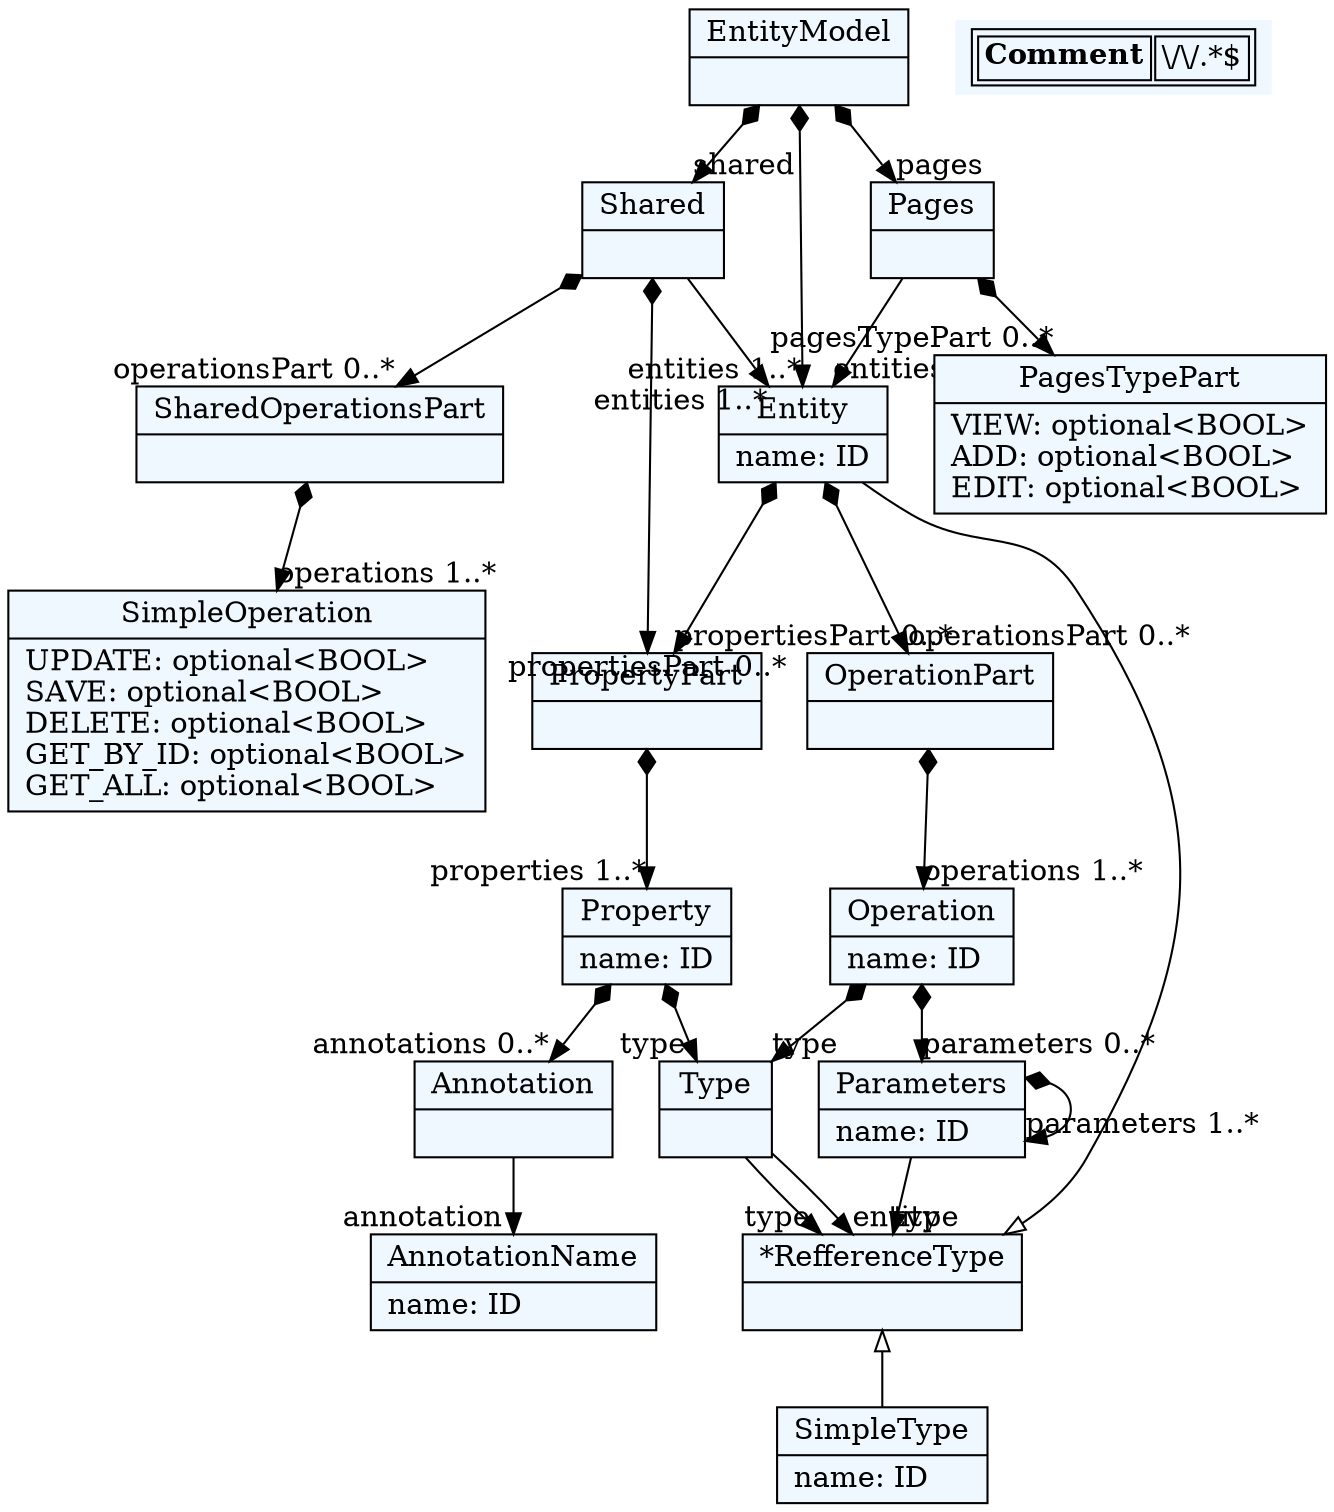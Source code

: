 
    digraph textX {
    fontname = "Bitstream Vera Sans"
    fontsize = 8
    node[
        shape=record,
        style=filled,
        fillcolor=aliceblue
    ]
    nodesep = 0.3
    edge[dir=black,arrowtail=empty]


14836000[ label="{EntityModel|}"]

12574512[ label="{Entity|name: ID\l}"]

14825520[ label="{PropertyPart|}"]

12974240[ label="{Property|name: ID\l}"]

13706624[ label="{Type|}"]

13699648[ label="{Annotation|}"]

14794976[ label="{AnnotationName|name: ID\l}"]

15029728[ label="{*RefferenceType|}"]

14794032[ label="{SimpleType|name: ID\l}"]

15035264[ label="{OperationPart|}"]

15040800[ label="{Operation|name: ID\l}"]

15048048[ label="{Parameters|name: ID\l}"]

15052992[ label="{Shared|}"]

15058528[ label="{SharedOperationsPart|}"]

15064064[ label="{SimpleOperation|UPDATE: optional\<BOOL\>\lSAVE: optional\<BOOL\>\lDELETE: optional\<BOOL\>\lGET_BY_ID: optional\<BOOL\>\lGET_ALL: optional\<BOOL\>\l}"]

15070192[ label="{Pages|}"]

15038800[ label="{PagesTypePart|VIEW: optional\<BOOL\>\lADD: optional\<BOOL\>\lEDIT: optional\<BOOL\>\l}"]



14836000 -> 12574512[arrowtail=diamond, dir=both, headlabel="entities 1..*"]
14836000 -> 15052992[arrowtail=diamond, dir=both, headlabel="shared "]
14836000 -> 15070192[arrowtail=diamond, dir=both, headlabel="pages "]
12574512 -> 14825520[arrowtail=diamond, dir=both, headlabel="propertiesPart 0..*"]
12574512 -> 15035264[arrowtail=diamond, dir=both, headlabel="operationsPart 0..*"]
14825520 -> 12974240[arrowtail=diamond, dir=both, headlabel="properties 1..*"]
12974240 -> 13699648[arrowtail=diamond, dir=both, headlabel="annotations 0..*"]
12974240 -> 13706624[arrowtail=diamond, dir=both, headlabel="type "]
13706624 -> 15029728[headlabel="type "]
13706624 -> 15029728[headlabel="entity "]
13699648 -> 14794976[headlabel="annotation "]
15029728 -> 14794032 [dir=back]
15029728 -> 12574512 [dir=back]
15035264 -> 15040800[arrowtail=diamond, dir=both, headlabel="operations 1..*"]
15040800 -> 15048048[arrowtail=diamond, dir=both, headlabel="parameters 0..*"]
15040800 -> 13706624[arrowtail=diamond, dir=both, headlabel="type "]
15048048 -> 15029728[headlabel="type "]
15048048 -> 15048048[arrowtail=diamond, dir=both, headlabel="parameters 1..*"]
15052992 -> 12574512[headlabel="entities 1..*"]
15052992 -> 14825520[arrowtail=diamond, dir=both, headlabel="propertiesPart 0..*"]
15052992 -> 15058528[arrowtail=diamond, dir=both, headlabel="operationsPart 0..*"]
15058528 -> 15064064[arrowtail=diamond, dir=both, headlabel="operations 1..*"]
15070192 -> 12574512[headlabel="entities 0..*"]
15070192 -> 15038800[arrowtail=diamond, dir=both, headlabel="pagesTypePart 0..*"]
match_rules [ shape=plaintext, label=< <table>
	<tr>
		<td><b>Comment</b></td><td>\/\/.*$</td>
	</tr>
</table> >]


}
